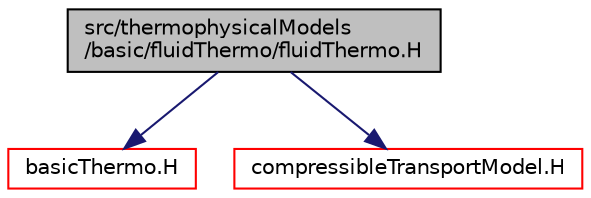 digraph "src/thermophysicalModels/basic/fluidThermo/fluidThermo.H"
{
  bgcolor="transparent";
  edge [fontname="Helvetica",fontsize="10",labelfontname="Helvetica",labelfontsize="10"];
  node [fontname="Helvetica",fontsize="10",shape=record];
  Node1 [label="src/thermophysicalModels\l/basic/fluidThermo/fluidThermo.H",height=0.2,width=0.4,color="black", fillcolor="grey75", style="filled", fontcolor="black"];
  Node1 -> Node2 [color="midnightblue",fontsize="10",style="solid",fontname="Helvetica"];
  Node2 [label="basicThermo.H",height=0.2,width=0.4,color="red",URL="$a09922.html"];
  Node1 -> Node3 [color="midnightblue",fontsize="10",style="solid",fontname="Helvetica"];
  Node3 [label="compressibleTransportModel.H",height=0.2,width=0.4,color="red",URL="$a10409.html"];
}
